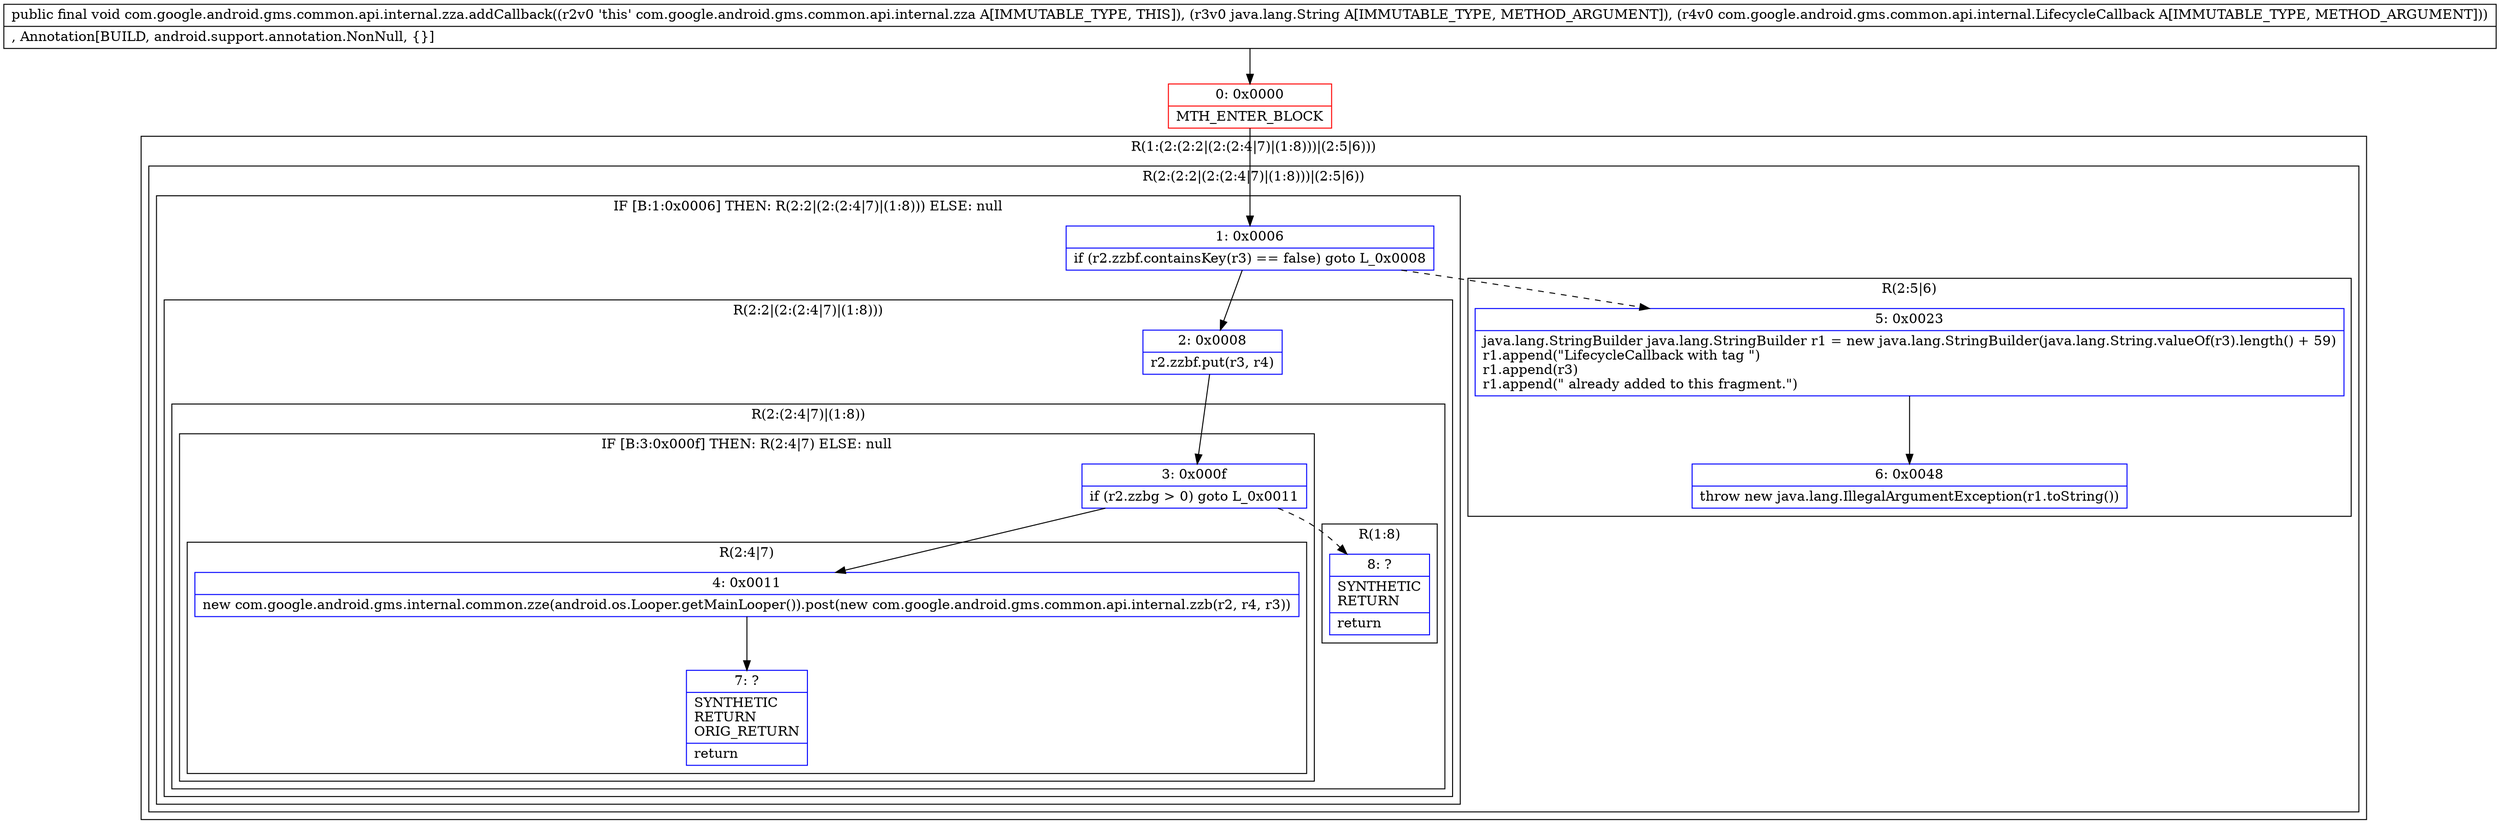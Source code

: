 digraph "CFG forcom.google.android.gms.common.api.internal.zza.addCallback(Ljava\/lang\/String;Lcom\/google\/android\/gms\/common\/api\/internal\/LifecycleCallback;)V" {
subgraph cluster_Region_1041914515 {
label = "R(1:(2:(2:2|(2:(2:4|7)|(1:8)))|(2:5|6)))";
node [shape=record,color=blue];
subgraph cluster_Region_1628902709 {
label = "R(2:(2:2|(2:(2:4|7)|(1:8)))|(2:5|6))";
node [shape=record,color=blue];
subgraph cluster_IfRegion_1541730810 {
label = "IF [B:1:0x0006] THEN: R(2:2|(2:(2:4|7)|(1:8))) ELSE: null";
node [shape=record,color=blue];
Node_1 [shape=record,label="{1\:\ 0x0006|if (r2.zzbf.containsKey(r3) == false) goto L_0x0008\l}"];
subgraph cluster_Region_438222975 {
label = "R(2:2|(2:(2:4|7)|(1:8)))";
node [shape=record,color=blue];
Node_2 [shape=record,label="{2\:\ 0x0008|r2.zzbf.put(r3, r4)\l}"];
subgraph cluster_Region_1992085357 {
label = "R(2:(2:4|7)|(1:8))";
node [shape=record,color=blue];
subgraph cluster_IfRegion_794542642 {
label = "IF [B:3:0x000f] THEN: R(2:4|7) ELSE: null";
node [shape=record,color=blue];
Node_3 [shape=record,label="{3\:\ 0x000f|if (r2.zzbg \> 0) goto L_0x0011\l}"];
subgraph cluster_Region_1405914370 {
label = "R(2:4|7)";
node [shape=record,color=blue];
Node_4 [shape=record,label="{4\:\ 0x0011|new com.google.android.gms.internal.common.zze(android.os.Looper.getMainLooper()).post(new com.google.android.gms.common.api.internal.zzb(r2, r4, r3))\l}"];
Node_7 [shape=record,label="{7\:\ ?|SYNTHETIC\lRETURN\lORIG_RETURN\l|return\l}"];
}
}
subgraph cluster_Region_1061007932 {
label = "R(1:8)";
node [shape=record,color=blue];
Node_8 [shape=record,label="{8\:\ ?|SYNTHETIC\lRETURN\l|return\l}"];
}
}
}
}
subgraph cluster_Region_1232679847 {
label = "R(2:5|6)";
node [shape=record,color=blue];
Node_5 [shape=record,label="{5\:\ 0x0023|java.lang.StringBuilder java.lang.StringBuilder r1 = new java.lang.StringBuilder(java.lang.String.valueOf(r3).length() + 59)\lr1.append(\"LifecycleCallback with tag \")\lr1.append(r3)\lr1.append(\" already added to this fragment.\")\l}"];
Node_6 [shape=record,label="{6\:\ 0x0048|throw new java.lang.IllegalArgumentException(r1.toString())\l}"];
}
}
}
Node_0 [shape=record,color=red,label="{0\:\ 0x0000|MTH_ENTER_BLOCK\l}"];
MethodNode[shape=record,label="{public final void com.google.android.gms.common.api.internal.zza.addCallback((r2v0 'this' com.google.android.gms.common.api.internal.zza A[IMMUTABLE_TYPE, THIS]), (r3v0 java.lang.String A[IMMUTABLE_TYPE, METHOD_ARGUMENT]), (r4v0 com.google.android.gms.common.api.internal.LifecycleCallback A[IMMUTABLE_TYPE, METHOD_ARGUMENT]))  | , Annotation[BUILD, android.support.annotation.NonNull, \{\}]\l}"];
MethodNode -> Node_0;
Node_1 -> Node_2;
Node_1 -> Node_5[style=dashed];
Node_2 -> Node_3;
Node_3 -> Node_4;
Node_3 -> Node_8[style=dashed];
Node_4 -> Node_7;
Node_5 -> Node_6;
Node_0 -> Node_1;
}

